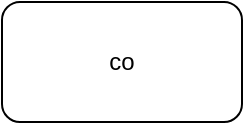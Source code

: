 <mxfile version="14.2.7" type="github">
  <diagram id="7K2d1rmkumDMknfcVkyx" name="Page-1">
    <mxGraphModel dx="1298" dy="815" grid="1" gridSize="10" guides="1" tooltips="1" connect="1" arrows="1" fold="1" page="1" pageScale="1" pageWidth="827" pageHeight="1169" math="0" shadow="0">
      <root>
        <mxCell id="0" />
        <mxCell id="1" parent="0" />
        <mxCell id="U9zfwCsxejlb65S99oht-1" value="co" style="rounded=1;whiteSpace=wrap;html=1;" vertex="1" parent="1">
          <mxGeometry x="130" y="130" width="120" height="60" as="geometry" />
        </mxCell>
      </root>
    </mxGraphModel>
  </diagram>
</mxfile>
